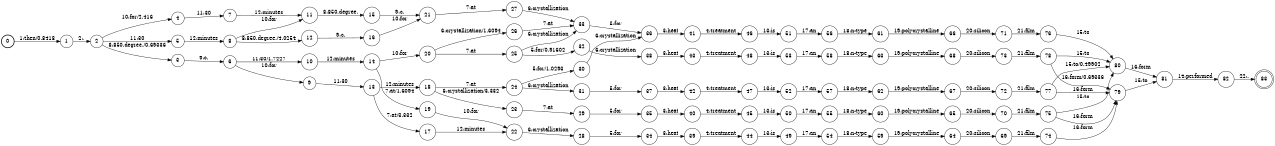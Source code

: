 digraph FST {
rankdir = LR;
size = "8.5,11";
label = "";
center = 1;
orientation = Portrait;
ranksep = "0.4";
nodesep = "0.25";
0 [label = "0", shape = circle, style = bold, fontsize = 14]
	0 -> 1 [label = "1:then/0.8418", fontsize = 14];
1 [label = "1", shape = circle, style = solid, fontsize = 14]
	1 -> 2 [label = "2:,", fontsize = 14];
2 [label = "2", shape = circle, style = solid, fontsize = 14]
	2 -> 3 [label = "8:850.degree./0.69336", fontsize = 14];
	2 -> 4 [label = "10:for/2.416", fontsize = 14];
	2 -> 5 [label = "11:30", fontsize = 14];
3 [label = "3", shape = circle, style = solid, fontsize = 14]
	3 -> 6 [label = "9:c.", fontsize = 14];
4 [label = "4", shape = circle, style = solid, fontsize = 14]
	4 -> 7 [label = "11:30", fontsize = 14];
5 [label = "5", shape = circle, style = solid, fontsize = 14]
	5 -> 8 [label = "12:minutes", fontsize = 14];
6 [label = "6", shape = circle, style = solid, fontsize = 14]
	6 -> 9 [label = "10:for", fontsize = 14];
	6 -> 10 [label = "11:30/1.7227", fontsize = 14];
7 [label = "7", shape = circle, style = solid, fontsize = 14]
	7 -> 11 [label = "12:minutes", fontsize = 14];
8 [label = "8", shape = circle, style = solid, fontsize = 14]
	8 -> 12 [label = "8:850.degree./4.0254", fontsize = 14];
	8 -> 11 [label = "10:for", fontsize = 14];
9 [label = "9", shape = circle, style = solid, fontsize = 14]
	9 -> 13 [label = "11:30", fontsize = 14];
10 [label = "10", shape = circle, style = solid, fontsize = 14]
	10 -> 14 [label = "12:minutes", fontsize = 14];
11 [label = "11", shape = circle, style = solid, fontsize = 14]
	11 -> 15 [label = "8:850.degree.", fontsize = 14];
12 [label = "12", shape = circle, style = solid, fontsize = 14]
	12 -> 16 [label = "9:c.", fontsize = 14];
13 [label = "13", shape = circle, style = solid, fontsize = 14]
	13 -> 17 [label = "7:at/3.332", fontsize = 14];
	13 -> 18 [label = "12:minutes", fontsize = 14];
14 [label = "14", shape = circle, style = solid, fontsize = 14]
	14 -> 19 [label = "7:at/1.6094", fontsize = 14];
	14 -> 20 [label = "10:for", fontsize = 14];
15 [label = "15", shape = circle, style = solid, fontsize = 14]
	15 -> 21 [label = "9:c.", fontsize = 14];
16 [label = "16", shape = circle, style = solid, fontsize = 14]
	16 -> 21 [label = "10:for", fontsize = 14];
17 [label = "17", shape = circle, style = solid, fontsize = 14]
	17 -> 22 [label = "12:minutes", fontsize = 14];
18 [label = "18", shape = circle, style = solid, fontsize = 14]
	18 -> 23 [label = "6:crystallization/3.332", fontsize = 14];
	18 -> 24 [label = "7:at", fontsize = 14];
19 [label = "19", shape = circle, style = solid, fontsize = 14]
	19 -> 22 [label = "10:for", fontsize = 14];
20 [label = "20", shape = circle, style = solid, fontsize = 14]
	20 -> 26 [label = "6:crystallization/1.6094", fontsize = 14];
	20 -> 25 [label = "7:at", fontsize = 14];
21 [label = "21", shape = circle, style = solid, fontsize = 14]
	21 -> 27 [label = "7:at", fontsize = 14];
22 [label = "22", shape = circle, style = solid, fontsize = 14]
	22 -> 28 [label = "6:crystallization", fontsize = 14];
23 [label = "23", shape = circle, style = solid, fontsize = 14]
	23 -> 29 [label = "7:at", fontsize = 14];
24 [label = "24", shape = circle, style = solid, fontsize = 14]
	24 -> 31 [label = "6:crystallization", fontsize = 14];
	24 -> 30 [label = "5:for/1.0293", fontsize = 14];
25 [label = "25", shape = circle, style = solid, fontsize = 14]
	25 -> 33 [label = "6:crystallization", fontsize = 14];
	25 -> 32 [label = "5:for/0.91602", fontsize = 14];
26 [label = "26", shape = circle, style = solid, fontsize = 14]
	26 -> 33 [label = "7:at", fontsize = 14];
27 [label = "27", shape = circle, style = solid, fontsize = 14]
	27 -> 33 [label = "6:crystallization", fontsize = 14];
28 [label = "28", shape = circle, style = solid, fontsize = 14]
	28 -> 34 [label = "5:for", fontsize = 14];
29 [label = "29", shape = circle, style = solid, fontsize = 14]
	29 -> 35 [label = "5:for", fontsize = 14];
30 [label = "30", shape = circle, style = solid, fontsize = 14]
	30 -> 36 [label = "6:crystallization", fontsize = 14];
31 [label = "31", shape = circle, style = solid, fontsize = 14]
	31 -> 37 [label = "5:for", fontsize = 14];
32 [label = "32", shape = circle, style = solid, fontsize = 14]
	32 -> 38 [label = "6:crystallization", fontsize = 14];
33 [label = "33", shape = circle, style = solid, fontsize = 14]
	33 -> 36 [label = "5:for", fontsize = 14];
34 [label = "34", shape = circle, style = solid, fontsize = 14]
	34 -> 39 [label = "3:heat", fontsize = 14];
35 [label = "35", shape = circle, style = solid, fontsize = 14]
	35 -> 40 [label = "3:heat", fontsize = 14];
36 [label = "36", shape = circle, style = solid, fontsize = 14]
	36 -> 41 [label = "3:heat", fontsize = 14];
37 [label = "37", shape = circle, style = solid, fontsize = 14]
	37 -> 42 [label = "3:heat", fontsize = 14];
38 [label = "38", shape = circle, style = solid, fontsize = 14]
	38 -> 43 [label = "3:heat", fontsize = 14];
39 [label = "39", shape = circle, style = solid, fontsize = 14]
	39 -> 44 [label = "4:treatment", fontsize = 14];
40 [label = "40", shape = circle, style = solid, fontsize = 14]
	40 -> 45 [label = "4:treatment", fontsize = 14];
41 [label = "41", shape = circle, style = solid, fontsize = 14]
	41 -> 46 [label = "4:treatment", fontsize = 14];
42 [label = "42", shape = circle, style = solid, fontsize = 14]
	42 -> 47 [label = "4:treatment", fontsize = 14];
43 [label = "43", shape = circle, style = solid, fontsize = 14]
	43 -> 48 [label = "4:treatment", fontsize = 14];
44 [label = "44", shape = circle, style = solid, fontsize = 14]
	44 -> 49 [label = "13:is", fontsize = 14];
45 [label = "45", shape = circle, style = solid, fontsize = 14]
	45 -> 50 [label = "13:is", fontsize = 14];
46 [label = "46", shape = circle, style = solid, fontsize = 14]
	46 -> 51 [label = "13:is", fontsize = 14];
47 [label = "47", shape = circle, style = solid, fontsize = 14]
	47 -> 52 [label = "13:is", fontsize = 14];
48 [label = "48", shape = circle, style = solid, fontsize = 14]
	48 -> 53 [label = "13:is", fontsize = 14];
49 [label = "49", shape = circle, style = solid, fontsize = 14]
	49 -> 54 [label = "17:an", fontsize = 14];
50 [label = "50", shape = circle, style = solid, fontsize = 14]
	50 -> 55 [label = "17:an", fontsize = 14];
51 [label = "51", shape = circle, style = solid, fontsize = 14]
	51 -> 56 [label = "17:an", fontsize = 14];
52 [label = "52", shape = circle, style = solid, fontsize = 14]
	52 -> 57 [label = "17:an", fontsize = 14];
53 [label = "53", shape = circle, style = solid, fontsize = 14]
	53 -> 58 [label = "17:an", fontsize = 14];
54 [label = "54", shape = circle, style = solid, fontsize = 14]
	54 -> 59 [label = "18:n-type", fontsize = 14];
55 [label = "55", shape = circle, style = solid, fontsize = 14]
	55 -> 60 [label = "18:n-type", fontsize = 14];
56 [label = "56", shape = circle, style = solid, fontsize = 14]
	56 -> 61 [label = "18:n-type", fontsize = 14];
57 [label = "57", shape = circle, style = solid, fontsize = 14]
	57 -> 62 [label = "18:n-type", fontsize = 14];
58 [label = "58", shape = circle, style = solid, fontsize = 14]
	58 -> 63 [label = "18:n-type", fontsize = 14];
59 [label = "59", shape = circle, style = solid, fontsize = 14]
	59 -> 64 [label = "19:polycrystalline", fontsize = 14];
60 [label = "60", shape = circle, style = solid, fontsize = 14]
	60 -> 65 [label = "19:polycrystalline", fontsize = 14];
61 [label = "61", shape = circle, style = solid, fontsize = 14]
	61 -> 66 [label = "19:polycrystalline", fontsize = 14];
62 [label = "62", shape = circle, style = solid, fontsize = 14]
	62 -> 67 [label = "19:polycrystalline", fontsize = 14];
63 [label = "63", shape = circle, style = solid, fontsize = 14]
	63 -> 68 [label = "19:polycrystalline", fontsize = 14];
64 [label = "64", shape = circle, style = solid, fontsize = 14]
	64 -> 69 [label = "20:silicon", fontsize = 14];
65 [label = "65", shape = circle, style = solid, fontsize = 14]
	65 -> 70 [label = "20:silicon", fontsize = 14];
66 [label = "66", shape = circle, style = solid, fontsize = 14]
	66 -> 71 [label = "20:silicon", fontsize = 14];
67 [label = "67", shape = circle, style = solid, fontsize = 14]
	67 -> 72 [label = "20:silicon", fontsize = 14];
68 [label = "68", shape = circle, style = solid, fontsize = 14]
	68 -> 73 [label = "20:silicon", fontsize = 14];
69 [label = "69", shape = circle, style = solid, fontsize = 14]
	69 -> 74 [label = "21:film", fontsize = 14];
70 [label = "70", shape = circle, style = solid, fontsize = 14]
	70 -> 75 [label = "21:film", fontsize = 14];
71 [label = "71", shape = circle, style = solid, fontsize = 14]
	71 -> 76 [label = "21:film", fontsize = 14];
72 [label = "72", shape = circle, style = solid, fontsize = 14]
	72 -> 77 [label = "21:film", fontsize = 14];
73 [label = "73", shape = circle, style = solid, fontsize = 14]
	73 -> 78 [label = "21:film", fontsize = 14];
74 [label = "74", shape = circle, style = solid, fontsize = 14]
	74 -> 79 [label = "16:form", fontsize = 14];
75 [label = "75", shape = circle, style = solid, fontsize = 14]
	75 -> 80 [label = "15:to", fontsize = 14];
	75 -> 79 [label = "16:form", fontsize = 14];
76 [label = "76", shape = circle, style = solid, fontsize = 14]
	76 -> 80 [label = "15:to", fontsize = 14];
77 [label = "77", shape = circle, style = solid, fontsize = 14]
	77 -> 80 [label = "15:to/0.49902", fontsize = 14];
	77 -> 79 [label = "16:form", fontsize = 14];
78 [label = "78", shape = circle, style = solid, fontsize = 14]
	78 -> 80 [label = "15:to", fontsize = 14];
	78 -> 79 [label = "16:form/0.69336", fontsize = 14];
79 [label = "79", shape = circle, style = solid, fontsize = 14]
	79 -> 81 [label = "15:to", fontsize = 14];
80 [label = "80", shape = circle, style = solid, fontsize = 14]
	80 -> 81 [label = "16:form", fontsize = 14];
81 [label = "81", shape = circle, style = solid, fontsize = 14]
	81 -> 82 [label = "14:performed", fontsize = 14];
82 [label = "82", shape = circle, style = solid, fontsize = 14]
	82 -> 83 [label = "22:.", fontsize = 14];
83 [label = "83", shape = doublecircle, style = solid, fontsize = 14]
}

